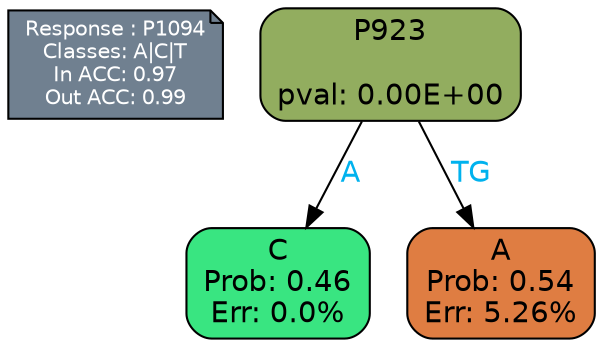 digraph Tree {
node [shape=box, style="filled, rounded", color="black", fontname=helvetica] ;
graph [ranksep=equally, splines=polylines, bgcolor=transparent, dpi=600] ;
edge [fontname=helvetica] ;
LEGEND [label="Response : P1094
Classes: A|C|T
In ACC: 0.97
Out ACC: 0.99
",shape=note,align=left,style=filled,fillcolor="slategray",fontcolor="white",fontsize=10];1 [label="P923

pval: 0.00E+00", fillcolor="#92ad5f"] ;
2 [label="C
Prob: 0.46
Err: 0.0%", fillcolor="#39e581"] ;
3 [label="A
Prob: 0.54
Err: 5.26%", fillcolor="#df7d42"] ;
1 -> 2 [label="A",fontcolor=deepskyblue2] ;
1 -> 3 [label="TG",fontcolor=deepskyblue2] ;
{rank = same; 2;3;}{rank = same; LEGEND;1;}}